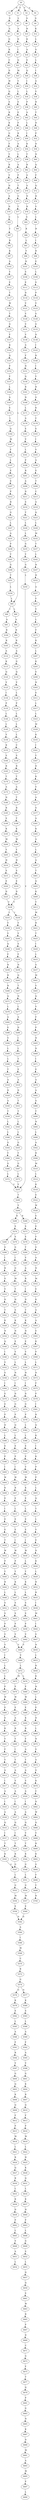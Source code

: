 strict digraph  {
	S0 -> S1 [ label = Y ];
	S0 -> S2 [ label = V ];
	S0 -> S3 [ label = N ];
	S0 -> S4 [ label = A ];
	S1 -> S5 [ label = L ];
	S2 -> S6 [ label = A ];
	S3 -> S7 [ label = S ];
	S4 -> S8 [ label = A ];
	S5 -> S9 [ label = A ];
	S6 -> S10 [ label = R ];
	S7 -> S11 [ label = A ];
	S8 -> S12 [ label = K ];
	S9 -> S13 [ label = D ];
	S10 -> S14 [ label = K ];
	S11 -> S15 [ label = G ];
	S12 -> S16 [ label = L ];
	S13 -> S17 [ label = I ];
	S14 -> S18 [ label = A ];
	S15 -> S19 [ label = R ];
	S16 -> S20 [ label = S ];
	S17 -> S21 [ label = Q ];
	S18 -> S22 [ label = S ];
	S19 -> S23 [ label = C ];
	S20 -> S24 [ label = L ];
	S21 -> S25 [ label = M ];
	S22 -> S26 [ label = Q ];
	S23 -> S27 [ label = D ];
	S24 -> S28 [ label = I ];
	S25 -> S29 [ label = Y ];
	S26 -> S30 [ label = I ];
	S27 -> S31 [ label = W ];
	S28 -> S32 [ label = A ];
	S29 -> S33 [ label = L ];
	S30 -> S34 [ label = L ];
	S31 -> S35 [ label = Q ];
	S32 -> S36 [ label = V ];
	S33 -> S37 [ label = E ];
	S34 -> S38 [ label = P ];
	S35 -> S39 [ label = S ];
	S36 -> S40 [ label = R ];
	S37 -> S41 [ label = E ];
	S38 -> S42 [ label = A ];
	S39 -> S43 [ label = R ];
	S40 -> S44 [ label = T ];
	S41 -> S45 [ label = P ];
	S42 -> S46 [ label = L ];
	S43 -> S47 [ label = K ];
	S44 -> S48 [ label = D ];
	S45 -> S49 [ label = R ];
	S46 -> S50 [ label = I ];
	S47 -> S51 [ label = G ];
	S48 -> S52 [ label = P ];
	S49 -> S53 [ label = A ];
	S50 -> S54 [ label = K ];
	S51 -> S55 [ label = F ];
	S52 -> S56 [ label = D ];
	S53 -> S57 [ label = L ];
	S54 -> S58 [ label = T ];
	S55 -> S59 [ label = Y ];
	S56 -> S60 [ label = N ];
	S57 -> S61 [ label = A ];
	S58 -> S62 [ label = R ];
	S59 -> S63 [ label = R ];
	S60 -> S64 [ label = Q ];
	S61 -> S65 [ label = P ];
	S62 -> S66 [ label = A ];
	S63 -> S67 [ label = V ];
	S64 -> S68 [ label = F ];
	S65 -> S69 [ label = T ];
	S66 -> S70 [ label = A ];
	S67 -> S71 [ label = H ];
	S68 -> S72 [ label = Q ];
	S69 -> S73 [ label = G ];
	S70 -> S74 [ label = N ];
	S71 -> S75 [ label = A ];
	S72 -> S76 [ label = H ];
	S73 -> S77 [ label = T ];
	S74 -> S78 [ label = R ];
	S75 -> S79 [ label = N ];
	S76 -> S80 [ label = V ];
	S77 -> S81 [ label = L ];
	S78 -> S82 [ label = S ];
	S79 -> S83 [ label = C ];
	S80 -> S84 [ label = L ];
	S81 -> S85 [ label = L ];
	S82 -> S86 [ label = K ];
	S83 -> S87 [ label = Y ];
	S84 -> S88 [ label = H ];
	S85 -> S89 [ label = L ];
	S85 -> S90 [ label = I ];
	S86 -> S91 [ label = L ];
	S87 -> S92 [ label = R ];
	S88 -> S93 [ label = I ];
	S89 -> S94 [ label = A ];
	S90 -> S95 [ label = A ];
	S91 -> S96 [ label = Y ];
	S92 -> S97 [ label = K ];
	S93 -> S98 [ label = R ];
	S94 -> S99 [ label = R ];
	S95 -> S100 [ label = R ];
	S96 -> S101 [ label = H ];
	S97 -> S102 [ label = A ];
	S98 -> S103 [ label = E ];
	S99 -> S104 [ label = R ];
	S100 -> S105 [ label = K ];
	S101 -> S106 [ label = S ];
	S102 -> S107 [ label = Y ];
	S103 -> S108 [ label = L ];
	S104 -> S109 [ label = A ];
	S105 -> S110 [ label = A ];
	S106 -> S111 [ label = E ];
	S107 -> S112 [ label = E ];
	S108 -> S113 [ label = S ];
	S109 -> S114 [ label = G ];
	S110 -> S115 [ label = K ];
	S111 -> S116 [ label = D ];
	S112 -> S117 [ label = T ];
	S113 -> S118 [ label = P ];
	S114 -> S119 [ label = Q ];
	S115 -> S120 [ label = Q ];
	S116 -> S121 [ label = V ];
	S117 -> S122 [ label = W ];
	S118 -> S123 [ label = V ];
	S119 -> S124 [ label = V ];
	S120 -> S125 [ label = V ];
	S121 -> S126 [ label = V ];
	S122 -> S127 [ label = T ];
	S123 -> S128 [ label = S ];
	S124 -> S129 [ label = L ];
	S125 -> S130 [ label = I ];
	S126 -> S131 [ label = V ];
	S127 -> S132 [ label = G ];
	S128 -> S133 [ label = G ];
	S129 -> S134 [ label = P ];
	S130 -> S135 [ label = P ];
	S131 -> S136 [ label = V ];
	S132 -> S137 [ label = F ];
	S133 -> S138 [ label = D ];
	S134 -> S139 [ label = L ];
	S135 -> S140 [ label = L ];
	S136 -> S141 [ label = A ];
	S137 -> S142 [ label = K ];
	S138 -> S143 [ label = I ];
	S139 -> S144 [ label = L ];
	S140 -> S145 [ label = L ];
	S141 -> S146 [ label = F ];
	S142 -> S147 [ label = Q ];
	S143 -> S148 [ label = R ];
	S144 -> S149 [ label = L ];
	S145 -> S150 [ label = V ];
	S146 -> S151 [ label = N ];
	S147 -> S152 [ label = P ];
	S148 -> S153 [ label = I ];
	S149 -> S154 [ label = C ];
	S150 -> S155 [ label = K ];
	S151 -> S156 [ label = Q ];
	S152 -> S157 [ label = F ];
	S153 -> S158 [ label = Y ];
	S154 -> S159 [ label = S ];
	S155 -> S160 [ label = S ];
	S156 -> S161 [ label = R ];
	S157 -> S162 [ label = L ];
	S158 -> S163 [ label = R ];
	S159 -> S164 [ label = R ];
	S160 -> S165 [ label = R ];
	S161 -> S166 [ label = N ];
	S162 -> S167 [ label = A ];
	S163 -> S168 [ label = G ];
	S164 -> S169 [ label = T ];
	S165 -> S170 [ label = T ];
	S166 -> S171 [ label = L ];
	S167 -> S172 [ label = E ];
	S168 -> S173 [ label = K ];
	S169 -> S174 [ label = A ];
	S170 -> S175 [ label = A ];
	S171 -> S176 [ label = A ];
	S172 -> S177 [ label = I ];
	S173 -> S178 [ label = C ];
	S174 -> S179 [ label = T ];
	S175 -> S180 [ label = N ];
	S176 -> S181 [ label = E ];
	S177 -> S182 [ label = Q ];
	S178 -> S183 [ label = E ];
	S179 -> S184 [ label = R ];
	S180 -> S185 [ label = R ];
	S181 -> S186 [ label = V ];
	S182 -> S187 [ label = M ];
	S183 -> S188 [ label = I ];
	S184 -> S189 [ label = T ];
	S185 -> S190 [ label = S ];
	S186 -> S191 [ label = L ];
	S187 -> S192 [ label = F ];
	S188 -> S193 [ label = V ];
	S189 -> S194 [ label = K ];
	S190 -> S195 [ label = K ];
	S191 -> S196 [ label = P ];
	S192 -> S197 [ label = L ];
	S193 -> S198 [ label = A ];
	S194 -> S199 [ label = M ];
	S195 -> S200 [ label = M ];
	S196 -> S201 [ label = R ];
	S197 -> S202 [ label = E ];
	S198 -> S203 [ label = E ];
	S199 -> S204 [ label = Y ];
	S200 -> S205 [ label = Y ];
	S201 -> S206 [ label = A ];
	S202 -> S207 [ label = E ];
	S203 -> S208 [ label = T ];
	S204 -> S209 [ label = H ];
	S205 -> S210 [ label = H ];
	S206 -> S211 [ label = D ];
	S207 -> S212 [ label = P ];
	S208 -> S213 [ label = C ];
	S209 -> S214 [ label = S ];
	S210 -> S215 [ label = S ];
	S211 -> S216 [ label = S ];
	S212 -> S217 [ label = R ];
	S213 -> S218 [ label = A ];
	S214 -> S219 [ label = E ];
	S215 -> S220 [ label = E ];
	S216 -> S221 [ label = T ];
	S217 -> S222 [ label = G ];
	S218 -> S223 [ label = Q ];
	S219 -> S224 [ label = D ];
	S220 -> S225 [ label = D ];
	S221 -> S226 [ label = L ];
	S222 -> S227 [ label = L ];
	S223 -> S228 [ label = L ];
	S224 -> S229 [ label = V ];
	S225 -> S229 [ label = V ];
	S226 -> S230 [ label = L ];
	S227 -> S231 [ label = A ];
	S228 -> S232 [ label = M ];
	S229 -> S233 [ label = L ];
	S229 -> S234 [ label = I ];
	S230 -> S235 [ label = G ];
	S231 -> S236 [ label = P ];
	S232 -> S237 [ label = T ];
	S233 -> S238 [ label = V ];
	S234 -> S239 [ label = V ];
	S235 -> S240 [ label = Y ];
	S236 -> S241 [ label = T ];
	S237 -> S242 [ label = L ];
	S238 -> S243 [ label = V ];
	S239 -> S244 [ label = V ];
	S240 -> S245 [ label = G ];
	S241 -> S246 [ label = G ];
	S242 -> S247 [ label = H ];
	S243 -> S248 [ label = Q ];
	S244 -> S249 [ label = S ];
	S245 -> S250 [ label = L ];
	S246 -> S251 [ label = T ];
	S247 -> S252 [ label = H ];
	S248 -> S253 [ label = F ];
	S249 -> S254 [ label = F ];
	S250 -> S255 [ label = V ];
	S251 -> S256 [ label = L ];
	S252 -> S257 [ label = A ];
	S253 -> S258 [ label = R ];
	S254 -> S259 [ label = N ];
	S255 -> S260 [ label = T ];
	S256 -> S85 [ label = L ];
	S257 -> S261 [ label = F ];
	S258 -> S262 [ label = R ];
	S259 -> S263 [ label = Q ];
	S260 -> S264 [ label = V ];
	S261 -> S265 [ label = V ];
	S262 -> S266 [ label = R ];
	S263 -> S267 [ label = T ];
	S264 -> S268 [ label = R ];
	S264 -> S269 [ label = K ];
	S265 -> S270 [ label = L ];
	S266 -> S271 [ label = Q ];
	S267 -> S272 [ label = N ];
	S268 -> S273 [ label = S ];
	S269 -> S274 [ label = S ];
	S270 -> S275 [ label = F ];
	S271 -> S276 [ label = L ];
	S272 -> S277 [ label = L ];
	S273 -> S278 [ label = E ];
	S274 -> S279 [ label = S ];
	S274 -> S280 [ label = T ];
	S275 -> S281 [ label = K ];
	S276 -> S282 [ label = A ];
	S277 -> S283 [ label = A ];
	S278 -> S284 [ label = T ];
	S279 -> S285 [ label = G ];
	S280 -> S286 [ label = S ];
	S281 -> S287 [ label = L ];
	S282 -> S288 [ label = E ];
	S283 -> S289 [ label = D ];
	S284 -> S290 [ label = V ];
	S285 -> S291 [ label = I ];
	S286 -> S292 [ label = I ];
	S287 -> S293 [ label = K ];
	S288 -> S294 [ label = V ];
	S289 -> S295 [ label = I ];
	S290 -> S296 [ label = A ];
	S291 -> S297 [ label = G ];
	S292 -> S298 [ label = R ];
	S293 -> S299 [ label = E ];
	S294 -> S300 [ label = L ];
	S295 -> S301 [ label = L ];
	S296 -> S302 [ label = R ];
	S297 -> S303 [ label = M ];
	S298 -> S304 [ label = G ];
	S299 -> S305 [ label = N ];
	S300 -> S306 [ label = L ];
	S301 -> S307 [ label = T ];
	S302 -> S308 [ label = I ];
	S303 -> S309 [ label = T ];
	S304 -> S310 [ label = V ];
	S305 -> S311 [ label = E ];
	S306 -> S312 [ label = T ];
	S307 -> S313 [ label = E ];
	S308 -> S314 [ label = D ];
	S309 -> S315 [ label = H ];
	S310 -> S316 [ label = D ];
	S311 -> S317 [ label = L ];
	S312 -> S318 [ label = A ];
	S313 -> S319 [ label = A ];
	S314 -> S320 [ label = T ];
	S315 -> S321 [ label = S ];
	S316 -> S322 [ label = T ];
	S317 -> S323 [ label = L ];
	S318 -> S324 [ label = D ];
	S319 -> S325 [ label = D ];
	S320 -> S326 [ label = K ];
	S321 -> S327 [ label = K ];
	S322 -> S328 [ label = K ];
	S323 -> S329 [ label = M ];
	S324 -> S330 [ label = A ];
	S325 -> S331 [ label = T ];
	S326 -> S332 [ label = N ];
	S327 -> S333 [ label = N ];
	S328 -> S334 [ label = N ];
	S329 -> S335 [ label = K ];
	S330 -> S336 [ label = T ];
	S331 -> S337 [ label = T ];
	S332 -> S338 [ label = E ];
	S333 -> S339 [ label = E ];
	S334 -> S340 [ label = Q ];
	S335 -> S341 [ label = I ];
	S336 -> S342 [ label = L ];
	S337 -> S343 [ label = L ];
	S338 -> S344 [ label = V ];
	S339 -> S345 [ label = V ];
	S340 -> S346 [ label = I ];
	S341 -> S347 [ label = Y ];
	S342 -> S348 [ label = L ];
	S343 -> S349 [ label = L ];
	S344 -> S350 [ label = L ];
	S345 -> S351 [ label = L ];
	S346 -> S352 [ label = V ];
	S347 -> S353 [ label = D ];
	S348 -> S354 [ label = G ];
	S349 -> S355 [ label = G ];
	S350 -> S356 [ label = H ];
	S351 -> S357 [ label = N ];
	S352 -> S358 [ label = S ];
	S353 -> S359 [ label = K ];
	S354 -> S360 [ label = Y ];
	S355 -> S361 [ label = Y ];
	S356 -> S362 [ label = I ];
	S357 -> S363 [ label = I ];
	S358 -> S364 [ label = I ];
	S359 -> S365 [ label = V ];
	S360 -> S366 [ label = G ];
	S361 -> S367 [ label = G ];
	S362 -> S368 [ label = D ];
	S363 -> S369 [ label = D ];
	S364 -> S370 [ label = E ];
	S365 -> S371 [ label = A ];
	S366 -> S372 [ label = L ];
	S367 -> S373 [ label = L ];
	S368 -> S374 [ label = G ];
	S369 -> S375 [ label = G ];
	S370 -> S376 [ label = E ];
	S371 -> S377 [ label = G ];
	S372 -> S255 [ label = V ];
	S373 -> S255 [ label = V ];
	S374 -> S378 [ label = P ];
	S375 -> S379 [ label = P ];
	S376 -> S380 [ label = P ];
	S377 -> S381 [ label = A ];
	S378 -> S382 [ label = L ];
	S379 -> S383 [ label = Q ];
	S380 -> S384 [ label = D ];
	S381 -> S385 [ label = K ];
	S382 -> S386 [ label = L ];
	S383 -> S387 [ label = L ];
	S384 -> S388 [ label = L ];
	S385 -> S389 [ label = A ];
	S386 -> S390 [ label = E ];
	S387 -> S391 [ label = E ];
	S388 -> S392 [ label = E ];
	S389 -> S393 [ label = L ];
	S390 -> S394 [ label = P ];
	S391 -> S395 [ label = P ];
	S392 -> S396 [ label = P ];
	S393 -> S397 [ label = A ];
	S394 -> S398 [ label = V ];
	S395 -> S399 [ label = I ];
	S396 -> S400 [ label = I ];
	S397 -> S401 [ label = T ];
	S398 -> S402 [ label = W ];
	S399 -> S403 [ label = W ];
	S400 -> S404 [ label = W ];
	S401 -> S405 [ label = Q ];
	S402 -> S406 [ label = K ];
	S403 -> S407 [ label = R ];
	S404 -> S408 [ label = K ];
	S405 -> S409 [ label = K ];
	S406 -> S410 [ label = E ];
	S407 -> S411 [ label = E ];
	S408 -> S412 [ label = E ];
	S409 -> S413 [ label = Y ];
	S410 -> S414 [ label = L ];
	S411 -> S415 [ label = L ];
	S412 -> S416 [ label = I ];
	S413 -> S417 [ label = M ];
	S414 -> S418 [ label = E ];
	S415 -> S419 [ label = E ];
	S416 -> S420 [ label = E ];
	S417 -> S421 [ label = R ];
	S418 -> S422 [ label = E ];
	S419 -> S423 [ label = E ];
	S420 -> S424 [ label = E ];
	S421 -> S425 [ label = T ];
	S422 -> S426 [ label = I ];
	S423 -> S427 [ label = I ];
	S424 -> S428 [ label = T ];
	S425 -> S429 [ label = I ];
	S426 -> S430 [ label = W ];
	S427 -> S431 [ label = W ];
	S428 -> S432 [ label = W ];
	S429 -> S433 [ label = L ];
	S430 -> S434 [ label = L ];
	S431 -> S435 [ label = P ];
	S432 -> S436 [ label = P ];
	S433 -> S437 [ label = G ];
	S434 -> S438 [ label = Y ];
	S435 -> S439 [ label = Y ];
	S436 -> S440 [ label = Y ];
	S437 -> S441 [ label = M ];
	S438 -> S442 [ label = K ];
	S439 -> S443 [ label = K ];
	S440 -> S444 [ label = R ];
	S441 -> S445 [ label = V ];
	S442 -> S446 [ label = L ];
	S443 -> S447 [ label = L ];
	S444 -> S448 [ label = L ];
	S445 -> S449 [ label = Q ];
	S446 -> S450 [ label = S ];
	S447 -> S451 [ label = S ];
	S448 -> S452 [ label = S ];
	S449 -> S453 [ label = V ];
	S450 -> S454 [ label = S ];
	S451 -> S455 [ label = S ];
	S452 -> S456 [ label = S ];
	S453 -> S457 [ label = F ];
	S454 -> S458 [ label = P ];
	S455 -> S459 [ label = P ];
	S456 -> S460 [ label = P ];
	S457 -> S461 [ label = P ];
	S458 -> S462 [ label = V ];
	S459 -> S463 [ label = V ];
	S460 -> S464 [ label = V ];
	S461 -> S465 [ label = N ];
	S462 -> S466 [ label = V ];
	S463 -> S466 [ label = V ];
	S464 -> S467 [ label = V ];
	S465 -> S468 [ label = D ];
	S466 -> S469 [ label = V ];
	S467 -> S470 [ label = I ];
	S468 -> S471 [ label = I ];
	S469 -> S472 [ label = L ];
	S470 -> S473 [ label = L ];
	S471 -> S474 [ label = E ];
	S472 -> S475 [ label = M ];
	S472 -> S476 [ label = L ];
	S473 -> S477 [ label = L ];
	S474 -> S478 [ label = A ];
	S475 -> S479 [ label = P ];
	S476 -> S480 [ label = P ];
	S477 -> S481 [ label = P ];
	S478 -> S482 [ label = A ];
	S479 -> S483 [ label = W ];
	S480 -> S484 [ label = W ];
	S481 -> S485 [ label = W ];
	S482 -> S486 [ label = G ];
	S483 -> S487 [ label = E ];
	S484 -> S488 [ label = E ];
	S485 -> S489 [ label = E ];
	S486 -> S490 [ label = T ];
	S487 -> S491 [ label = A ];
	S488 -> S492 [ label = K ];
	S489 -> S493 [ label = E ];
	S490 -> S494 [ label = N ];
	S491 -> S495 [ label = R ];
	S492 -> S496 [ label = R ];
	S493 -> S497 [ label = K ];
	S494 -> S498 [ label = L ];
	S495 -> S499 [ label = Y ];
	S496 -> S500 [ label = F ];
	S497 -> S501 [ label = Y ];
	S498 -> S502 [ label = A ];
	S499 -> S503 [ label = I ];
	S500 -> S504 [ label = A ];
	S501 -> S505 [ label = F ];
	S502 -> S506 [ label = R ];
	S503 -> S507 [ label = Y ];
	S504 -> S508 [ label = Y ];
	S505 -> S509 [ label = Y ];
	S506 -> S510 [ label = M ];
	S507 -> S511 [ label = A ];
	S508 -> S512 [ label = A ];
	S509 -> S513 [ label = A ];
	S510 -> S514 [ label = L ];
	S511 -> S515 [ label = V ];
	S512 -> S516 [ label = V ];
	S513 -> S517 [ label = I ];
	S514 -> S518 [ label = K ];
	S515 -> S519 [ label = A ];
	S516 -> S520 [ label = A ];
	S517 -> S521 [ label = A ];
	S518 -> S522 [ label = E ];
	S519 -> S523 [ label = I ];
	S520 -> S524 [ label = I ];
	S521 -> S525 [ label = I ];
	S522 -> S526 [ label = W ];
	S523 -> S527 [ label = A ];
	S524 -> S528 [ label = A ];
	S525 -> S529 [ label = A ];
	S526 -> S530 [ label = E ];
	S527 -> S531 [ label = Q ];
	S528 -> S532 [ label = Q ];
	S529 -> S533 [ label = Q ];
	S530 -> S534 [ label = E ];
	S531 -> S535 [ label = I ];
	S532 -> S536 [ label = V ];
	S533 -> S537 [ label = I ];
	S534 -> S538 [ label = F ];
	S535 -> S539 [ label = T ];
	S536 -> S540 [ label = T ];
	S537 -> S541 [ label = T ];
	S538 -> S542 [ label = S ];
	S539 -> S543 [ label = K ];
	S540 -> S544 [ label = K ];
	S541 -> S545 [ label = K ];
	S542 -> S546 [ label = A ];
	S543 -> S547 [ label = G ];
	S544 -> S548 [ label = G ];
	S545 -> S547 [ label = G ];
	S546 -> S549 [ label = N ];
	S547 -> S550 [ label = L ];
	S548 -> S551 [ label = L ];
	S549 -> S552 [ label = M ];
	S550 -> S553 [ label = G ];
	S551 -> S554 [ label = G ];
	S552 -> S555 [ label = E ];
	S553 -> S556 [ label = M ];
	S554 -> S557 [ label = M ];
	S555 -> S558 [ label = K ];
	S556 -> S559 [ label = E ];
	S557 -> S560 [ label = E ];
	S558 -> S561 [ label = A ];
	S559 -> S562 [ label = D ];
	S560 -> S562 [ label = D ];
	S561 -> S563 [ label = A ];
	S562 -> S564 [ label = A ];
	S563 -> S565 [ label = E ];
	S564 -> S566 [ label = I ];
	S565 -> S567 [ label = K ];
	S566 -> S568 [ label = M ];
	S567 -> S569 [ label = P ];
	S568 -> S570 [ label = C ];
	S569 -> S571 [ label = L ];
	S570 -> S572 [ label = R ];
	S571 -> S573 [ label = D ];
	S572 -> S574 [ label = G ];
	S573 -> S575 [ label = F ];
	S574 -> S576 [ label = G ];
	S574 -> S577 [ label = N ];
	S575 -> S578 [ label = P ];
	S576 -> S579 [ label = K ];
	S577 -> S580 [ label = K ];
	S578 -> S581 [ label = I ];
	S579 -> S582 [ label = E ];
	S580 -> S583 [ label = S ];
	S581 -> S584 [ label = R ];
	S582 -> S585 [ label = L ];
	S583 -> S586 [ label = L ];
	S584 -> S587 [ label = Q ];
	S585 -> S588 [ label = A ];
	S586 -> S589 [ label = A ];
	S587 -> S590 [ label = K ];
	S588 -> S591 [ label = F ];
	S589 -> S592 [ label = F ];
	S590 -> S593 [ label = I ];
	S591 -> S594 [ label = R ];
	S592 -> S595 [ label = A ];
	S593 -> S596 [ label = K ];
	S594 -> S597 [ label = V ];
	S595 -> S598 [ label = V ];
	S596 -> S599 [ label = P ];
	S597 -> S600 [ label = G ];
	S598 -> S601 [ label = G ];
	S599 -> S602 [ label = P ];
	S600 -> S603 [ label = Q ];
	S601 -> S604 [ label = K ];
	S602 -> S605 [ label = L ];
	S603 -> S606 [ label = K ];
	S604 -> S607 [ label = R ];
	S605 -> S608 [ label = Q ];
	S606 -> S609 [ label = Q ];
	S607 -> S610 [ label = Q ];
	S608 -> S611 [ label = T ];
	S609 -> S612 [ label = F ];
	S610 -> S613 [ label = F ];
	S611 -> S614 [ label = L ];
	S612 -> S615 [ label = P ];
	S613 -> S616 [ label = P ];
	S614 -> S617 [ label = V ];
	S615 -> S618 [ label = M ];
	S616 -> S619 [ label = M ];
	S617 -> S620 [ label = E ];
	S618 -> S621 [ label = L ];
	S619 -> S622 [ label = L ];
	S620 -> S623 [ label = D ];
	S621 -> S624 [ label = R ];
	S622 -> S625 [ label = H ];
	S623 -> S626 [ label = K ];
	S624 -> S627 [ label = Q ];
	S625 -> S628 [ label = K ];
	S626 -> S629 [ label = L ];
	S627 -> S630 [ label = R ];
	S628 -> S631 [ label = Q ];
	S629 -> S632 [ label = R ];
	S630 -> S633 [ label = L ];
	S631 -> S634 [ label = L ];
	S632 -> S635 [ label = R ];
	S633 -> S636 [ label = K ];
	S634 -> S637 [ label = K ];
	S635 -> S638 [ label = I ];
	S636 -> S639 [ label = D ];
	S637 -> S640 [ label = H ];
	S638 -> S641 [ label = M ];
	S639 -> S642 [ label = P ];
	S640 -> S643 [ label = P ];
	S641 -> S644 [ label = I ];
	S642 -> S645 [ label = L ];
	S643 -> S646 [ label = L ];
	S644 -> S647 [ label = S ];
	S645 -> S648 [ label = V ];
	S646 -> S649 [ label = G ];
	S647 -> S650 [ label = N ];
	S648 -> S651 [ label = A ];
	S649 -> S652 [ label = S ];
	S650 -> S653 [ label = L ];
	S651 -> S654 [ label = L ];
	S652 -> S655 [ label = L ];
	S653 -> S656 [ label = R ];
	S655 -> S657 [ label = Q ];
	S656 -> S658 [ label = K ];
	S657 -> S659 [ label = Q ];
	S658 -> S660 [ label = H ];
	S659 -> S661 [ label = S ];
	S660 -> S662 [ label = L ];
	S661 -> S663 [ label = W ];
	S662 -> S664 [ label = E ];
	S663 -> S665 [ label = R ];
	S664 -> S666 [ label = D ];
	S665 -> S667 [ label = P ];
	S666 -> S668 [ label = L ];
	S667 -> S669 [ label = D ];
	S668 -> S670 [ label = N ];
	S669 -> S671 [ label = C ];
	S670 -> S672 [ label = S ];
	S671 -> S673 [ label = G ];
	S672 -> S674 [ label = A ];
	S673 -> S675 [ label = F ];
	S674 -> S676 [ label = G ];
	S675 -> S677 [ label = T ];
	S676 -> S678 [ label = K ];
	S677 -> S679 [ label = Q ];
	S678 -> S680 [ label = C ];
	S679 -> S681 [ label = P ];
	S680 -> S682 [ label = D ];
	S681 -> S683 [ label = G ];
	S682 -> S684 [ label = W ];
	S683 -> S685 [ label = N ];
	S684 -> S686 [ label = Q ];
	S685 -> S687 [ label = K ];
	S686 -> S688 [ label = V ];
	S687 -> S689 [ label = D ];
	S688 -> S690 [ label = R ];
	S689 -> S691 [ label = M ];
	S690 -> S692 [ label = K ];
	S691 -> S693 [ label = A ];
	S692 -> S694 [ label = G ];
	S693 -> S695 [ label = M ];
	S694 -> S696 [ label = F ];
	S695 -> S697 [ label = P ];
	S696 -> S698 [ label = Y ];
	S697 -> S699 [ label = L ];
	S698 -> S700 [ label = R ];
}
